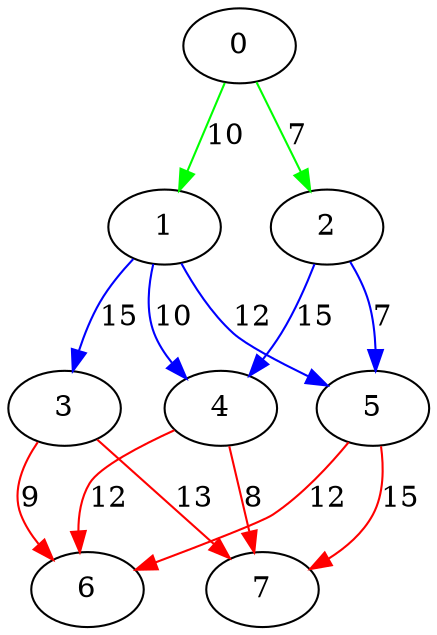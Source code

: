 digraph G {

  0 -> 1 [label="10"][color="green"];
  1 -> 3 [label="15"][color="blue"];
  3 -> 6 [label="9"][color="red"];
  3 -> 7 [label="13"][color="red"];
  1 -> 4 [label="10"][color="blue"];
  4 -> 6 [label="12"][color="red"];
  4 -> 7 [label="8"][color="red"];
  1 -> 5 [label="12"][color="blue"];
  5 -> 6 [label="12"][color="red"];
  5 -> 7 [label="15"][color="red"];
  0 -> 2 [label="7"][color="green"];
  2 -> 4 [label="15"][color="blue"];
  2 -> 5 [label="7"][color="blue"];

}